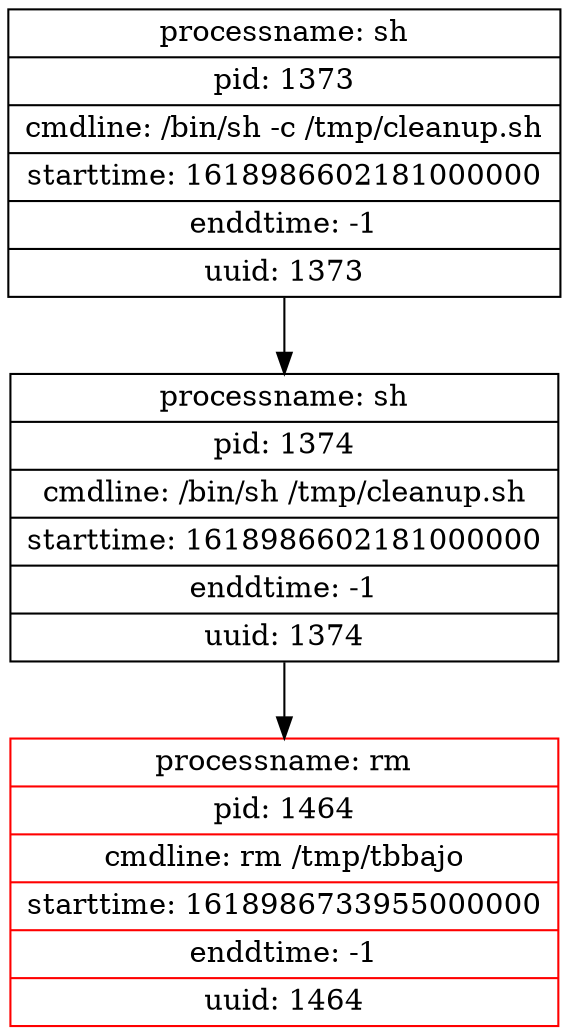 digraph graph1 {
node [shape = record];
table240 [label = "{<head>processname: rm | pid: 1464 | cmdline: rm /tmp/tbbajo | starttime: 1618986733955000000 | enddtime: -1 | uuid: 1464}", color = red];
node [shape = record];
table165 [label = "{<head>processname: sh | pid: 1374 | cmdline: /bin/sh /tmp/cleanup.sh | starttime: 1618986602181000000 | enddtime: -1 | uuid: 1374}"];
table165 -> table240;
node [shape = record];
table163 [label = "{<head>processname: sh | pid: 1373 | cmdline: /bin/sh -c /tmp/cleanup.sh | starttime: 1618986602181000000 | enddtime: -1 | uuid: 1373}"];
table163 -> table165;
}
